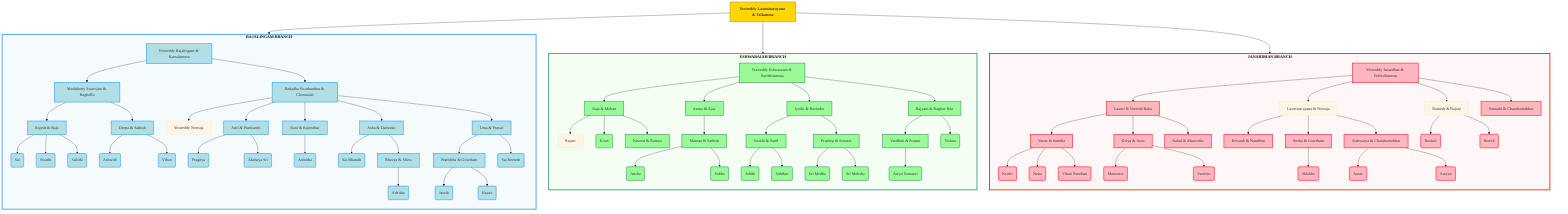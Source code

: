 ---
config:
  theme: base
  themeVariables:
    primaryColor: '#FFF5E4'
    edgeLabelBackground: '#FFF'
    fontFamily: verdana
---
flowchart TD
 subgraph BR1["<b>RAJALINGAM BRANCH</b>"]
    direction TB
        GP1["Yesireddy Rajalingam & Kamalamma"]
        C1A["Medishetty Swarojini & Raghollu"]
        C1B["Bedadha Swathanthra & Chennaiah"]
        G1A["Rajesh & Raja"]
        Sai("Sai")
        Swathi("Swathi")
        Sahithi("Sahithi")
        G1B["Deepa & Sathish"]
        Ashwith("Ashwith")
        Vihan("Vihan")
        G1C["Yesireddy Neeraja"]
        G1D["Anil & Prashanthi"]
        Pragnya("Pragnya")
        Akshaya("Akshaya Sri")
        G1E["Rani & Rajendhar"]
        Ashritha("Ashritha")
        G1F["Asha & Damodar"]
        SaiBharath("Sai Bharath")
        G1K["Bhavya & Shiva"]
        Advitha("Advitha")
        G1G["Uma & Prasad"]
        G1H["Prathibha & Gowtham"]
        Jasvik("Jasvik")
        Hayan("Hayan")
        Reetesh("Sai Reetesh")
  end
 subgraph BR2["<b>ESHWARAIAH BRANCH</b>"]
    direction TB
        GP2["Yesireddy Eshwaraiah & Savithriamma"]
        C2A["Raja & Mohan"]
        C2B["Aruna & Ajay"]
        C2C["Jyothi & Ravinder"]
        C2D["Rajyam & Raghav Rao"]
        G2A["Rajani"]
        Kiran("Kiran")
        G2B["Naveen & Ramya"]
        G2C["Manasa & Sathish"]
        Anshu("Anshu")
        Subbu("Subbu")
        G2D["Swathi & Sunil"]
        Adithi("Adithi")
        Siddhan("Siddhan")
        G2E["Pradeep & Sravani"]
        Medha("Sri Medha")
        Moksha("Sri Moksha")
        G2F["Vardhini & Pranav"]
        Samanvi("Aarya Samanvi")
        Vishnu("Vishnu")
  end
 subgraph BR3["<b>JANARDHAN BRANCH</b>"]
    direction TB
        GP3["Yesireddy Janardhan & Yeshodhamma"]
        C3A["Laxmi & Veeresh Babu"]
        C3B["Laxminarayana & Neeraja"]
        C3C["Ramesh & Rajani"]
        C3D["Sumathi & Chandrashekhar"]
        G3A["Varun & Sunitha"]
        Kruthi("Kruthi")
        Naira("Naira")
        Vihan2("Vihan Nandhan")
        G3B["Divya & Arun"]
        Manswini("Manswini")
        Varshini("Varshini")
        G3C["Rahul & Manivitha"]
        G3D["Revanth & Nandhini"]
        G3E["Sneha & Gowtham"]
        Shlokha("Shlokha")
        G3F["Aishwarya & Chandrashekhar"]
        Aarav("Aarav")
        Aaryan("Aaryan")
        Rushali("Rushali")
        Ronith("Ronith")
  end
    GP1 --> C1A & C1B
    C1A --> G1A & G1B
    G1A --> Sai & Swathi & Sahithi
    G1B --> Ashwith & Vihan
    C1B --> G1C & G1D & G1E & G1F & G1G
    G1D --> Pragnya & Akshaya
    G1E --> Ashritha
    G1F --> SaiBharath & G1K
    G1K --> Advitha
    G1G --> G1H & Reetesh
    G1H --> Jasvik & Hayan
    GP2 --> C2A & C2B & C2C & C2D
    C2A --> G2A & Kiran & G2B
    C2B --> G2C
    G2C --> Anshu & Subbu
    C2C --> G2D & G2E
    G2D --> Adithi & Siddhan
    G2E --> Medha & Moksha
    C2D --> G2F & Vishnu
    G2F --> Samanvi
    GP3 --> C3A & C3B & C3C & C3D
    C3A --> G3A & G3B & G3C
    G3A --> Kruthi & Naira & Vihan2
    G3B --> Manswini & Varshini
    C3B --> G3D & G3E & G3F
    G3E --> Shlokha
    G3F --> Aarav & Aaryan
    C3C --> Rushali & Ronith
    ROOT["<b>Yesireddy Laxminarayana &amp; Yellamma</b>"] --> BR1 & BR2 & BR3
     ROOT:::root
     GP1:::branch1
     C1A:::branch1
     C1B:::branch1
     G1A:::branch1
     Sai:::branch1
     Swathi:::branch1
     Sahithi:::branch1
     G1B:::branch1
     Ashwith:::branch1
     Vihan:::branch1
     G1C:::branch1.cross
     G1D:::branch1
     Pragnya:::branch1
     Akshaya:::branch1
     G1E:::branch1
     Ashritha:::branch1
     G1F:::branch1
     SaiBharath:::branch1
     G1K:::branch1
     Advitha:::branch1
     G1G:::branch1
     G1H:::branch1
     Jasvik:::branch1
     Hayan:::branch1
     Reetesh:::branch1
     GP2:::branch2
     C2A:::branch2
     C2B:::branch2
     C2C:::branch2
     C2D:::branch2
     G2A:::branch2.cross
     Kiran:::branch2
     G2B:::branch2
     G2C:::branch2
     Anshu:::branch2
     Subbu:::branch2
     G2D:::branch2
     Adithi:::branch2
     Siddhan:::branch2
     G2E:::branch2
     Medha:::branch2
     Moksha:::branch2
     G2F:::branch2
     Samanvi:::branch2
     Vishnu:::branch2
     GP3:::branch3
     C3A:::branch3
     C3B:::branch3.cross
     C3C:::branch3.cross
     C3D:::branch3
     G3A:::branch3
     Kruthi:::branch3
     Naira:::branch3
     Vihan2:::branch3
     G3B:::branch3
     Manswini:::branch3
     Varshini:::branch3
     G3C:::branch3
     G3D:::branch3
     G3E:::branch3
     Shlokha:::branch3
     G3F:::branch3
     Aarav:::branch3
     Aaryan:::branch3
     Rushali:::branch3
     Ronith:::branch3
    classDef root fill:#FFD700,stroke:#DAA520,stroke-width:3px
    classDef branch1 fill:#B0E0E6,stroke:#1E90FF,stroke-width:2px
    classDef branch2 fill:#98FB98,stroke:#2E8B57,stroke-width:2px
    classDef branch3 fill:#FFB6C1,stroke:#FF0000,stroke-width:2px
    classDef cross fill:none,stroke:#0000FF,stroke-width:3px,stroke-dasharray:3 3
    classDef container fill:none,stroke:#333,stroke-width:3px,stroke-dasharray:0
    style BR1 fill:#B0E0E620,stroke:#1E90FF,stroke-width:3px
    style BR2 fill:#98FB9820,stroke:#2E8B57,stroke-width:3px
    style BR3 fill:#FFB6C120,stroke:#FF0000,stroke-width:3px